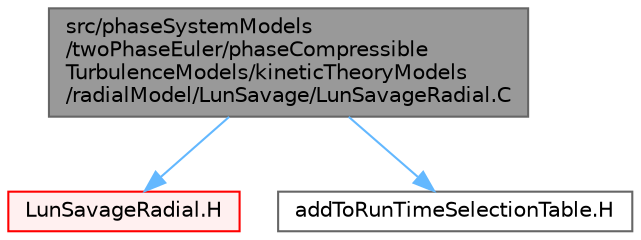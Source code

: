 digraph "src/phaseSystemModels/twoPhaseEuler/phaseCompressibleTurbulenceModels/kineticTheoryModels/radialModel/LunSavage/LunSavageRadial.C"
{
 // LATEX_PDF_SIZE
  bgcolor="transparent";
  edge [fontname=Helvetica,fontsize=10,labelfontname=Helvetica,labelfontsize=10];
  node [fontname=Helvetica,fontsize=10,shape=box,height=0.2,width=0.4];
  Node1 [id="Node000001",label="src/phaseSystemModels\l/twoPhaseEuler/phaseCompressible\lTurbulenceModels/kineticTheoryModels\l/radialModel/LunSavage/LunSavageRadial.C",height=0.2,width=0.4,color="gray40", fillcolor="grey60", style="filled", fontcolor="black",tooltip=" "];
  Node1 -> Node2 [id="edge1_Node000001_Node000002",color="steelblue1",style="solid",tooltip=" "];
  Node2 [id="Node000002",label="LunSavageRadial.H",height=0.2,width=0.4,color="red", fillcolor="#FFF0F0", style="filled",URL="$twoPhaseEuler_2phaseCompressibleTurbulenceModels_2kineticTheoryModels_2radialModel_2LunSavage_2LunSavageRadial_8H.html",tooltip=" "];
  Node1 -> Node4 [id="edge2_Node000001_Node000004",color="steelblue1",style="solid",tooltip=" "];
  Node4 [id="Node000004",label="addToRunTimeSelectionTable.H",height=0.2,width=0.4,color="grey40", fillcolor="white", style="filled",URL="$addToRunTimeSelectionTable_8H.html",tooltip="Macros for easy insertion into run-time selection tables."];
}
